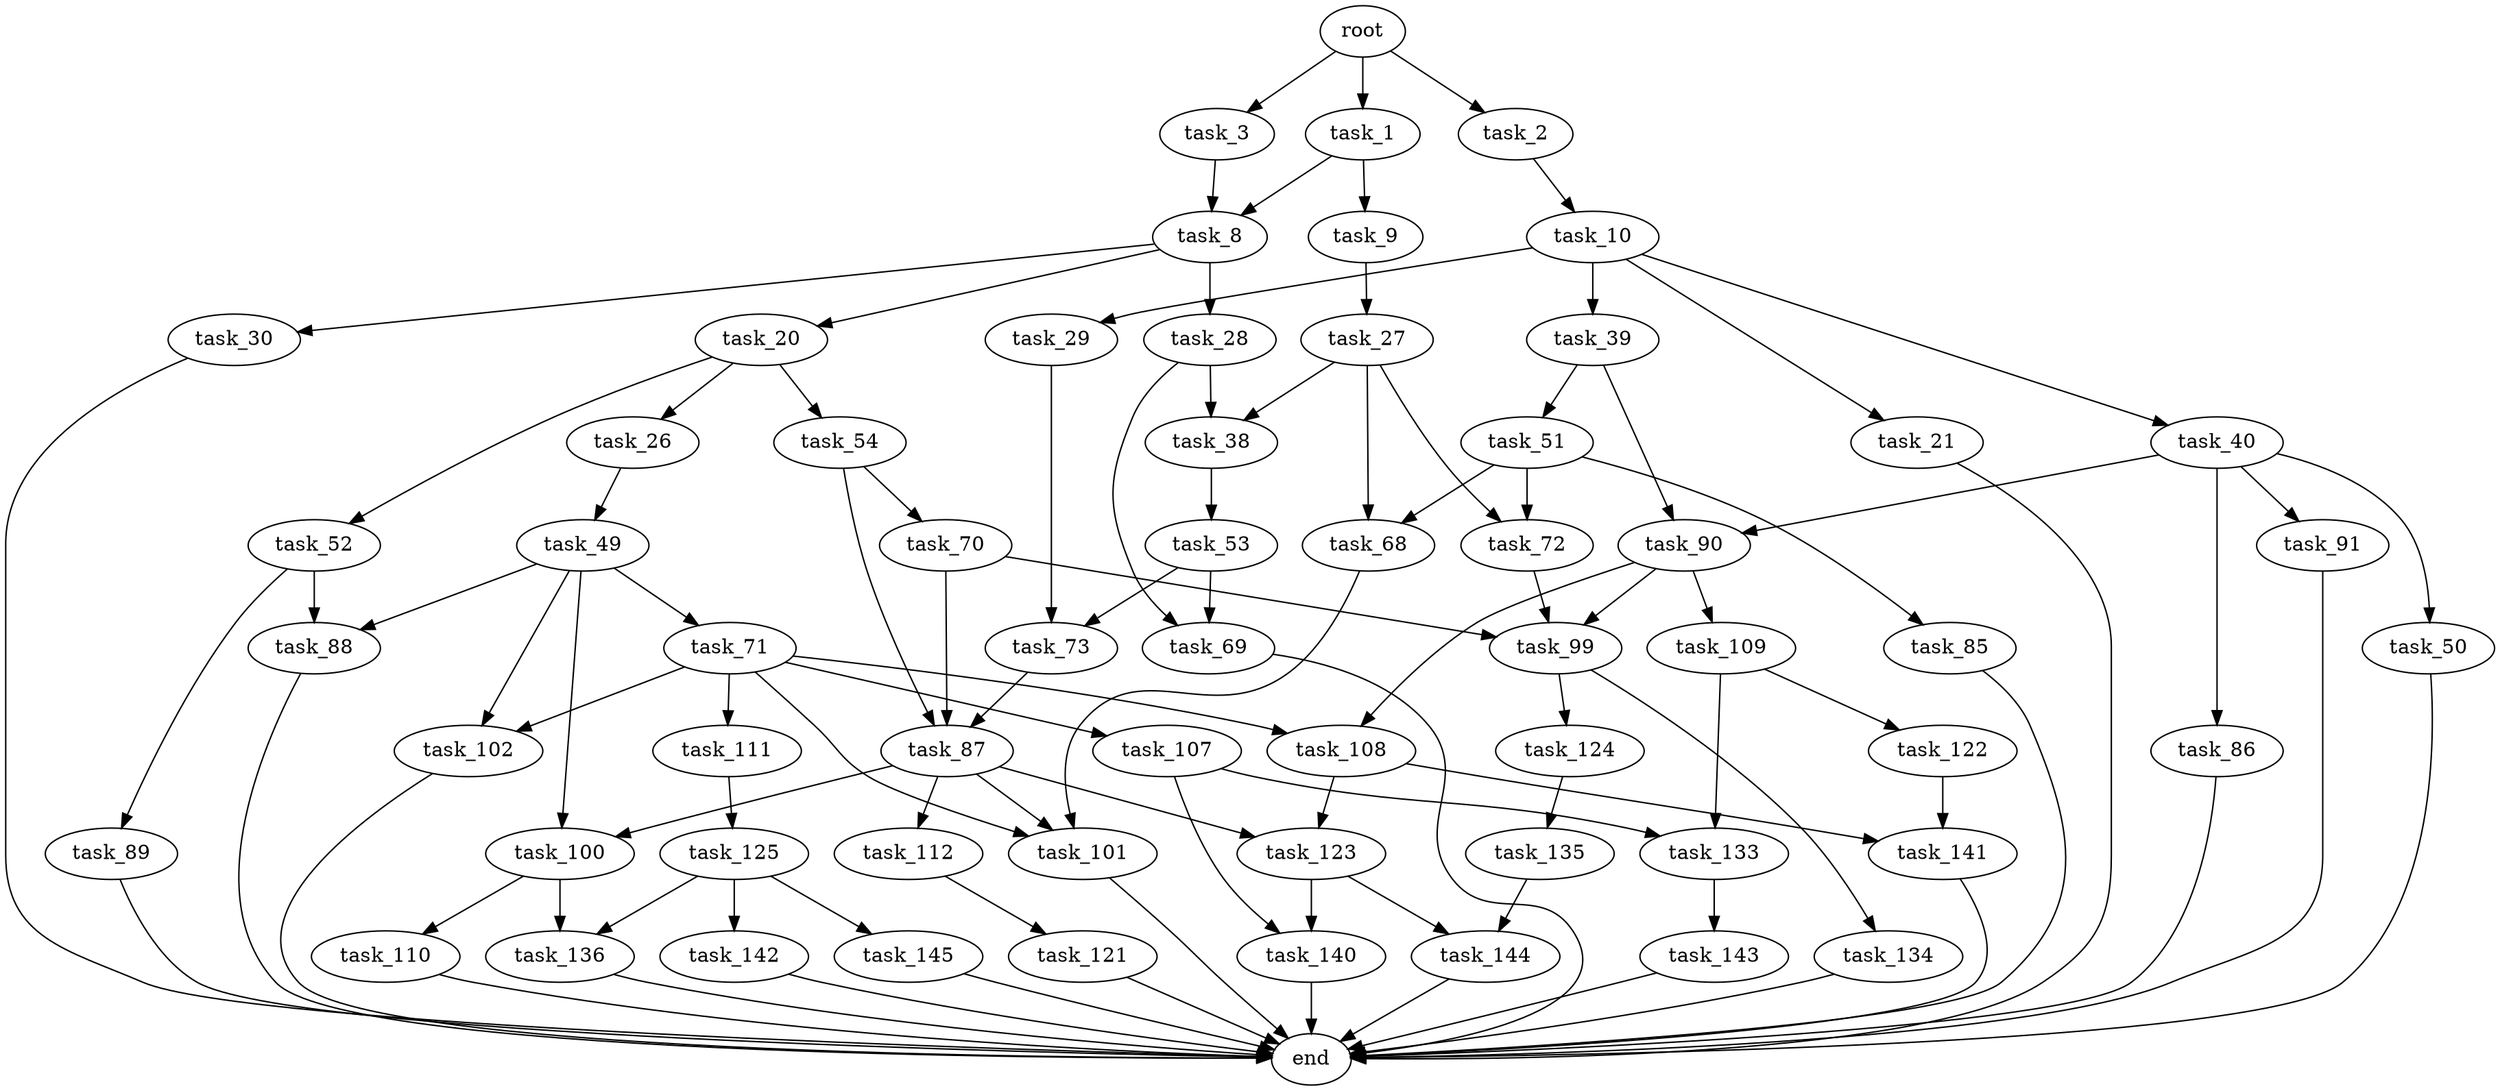 digraph G {
  root [size="0.000000"];
  task_1 [size="240186766842.000000"];
  task_2 [size="2148988711.000000"];
  task_3 [size="560006221683.000000"];
  task_8 [size="487355380489.000000"];
  task_9 [size="196281662999.000000"];
  task_10 [size="782757789696.000000"];
  task_20 [size="1073741824000.000000"];
  task_21 [size="417744508365.000000"];
  task_26 [size="7441255537.000000"];
  task_27 [size="159614048717.000000"];
  task_28 [size="40410185889.000000"];
  task_29 [size="231928233984.000000"];
  task_30 [size="92424948462.000000"];
  task_38 [size="7248165168.000000"];
  task_39 [size="782757789696.000000"];
  task_40 [size="28991029248.000000"];
  task_49 [size="782757789696.000000"];
  task_50 [size="68719476736.000000"];
  task_51 [size="368293445632.000000"];
  task_52 [size="281472270.000000"];
  task_53 [size="763444284306.000000"];
  task_54 [size="134217728000.000000"];
  task_68 [size="134217728000.000000"];
  task_69 [size="10144112096.000000"];
  task_70 [size="35579850167.000000"];
  task_71 [size="134217728000.000000"];
  task_72 [size="1777129704.000000"];
  task_73 [size="782757789696.000000"];
  task_85 [size="368293445632.000000"];
  task_86 [size="1073741824000.000000"];
  task_87 [size="201887304054.000000"];
  task_88 [size="995294657066.000000"];
  task_89 [size="368293445632.000000"];
  task_90 [size="782757789696.000000"];
  task_91 [size="2450533898.000000"];
  task_99 [size="169383169104.000000"];
  task_100 [size="368293445632.000000"];
  task_101 [size="83324765894.000000"];
  task_102 [size="782757789696.000000"];
  task_107 [size="17533429930.000000"];
  task_108 [size="92750077836.000000"];
  task_109 [size="2005027586.000000"];
  task_110 [size="6592815313.000000"];
  task_111 [size="864045127.000000"];
  task_112 [size="43214474049.000000"];
  task_121 [size="549755813888.000000"];
  task_122 [size="1073741824000.000000"];
  task_123 [size="9180552373.000000"];
  task_124 [size="119198092440.000000"];
  task_125 [size="18416232021.000000"];
  task_133 [size="368293445632.000000"];
  task_134 [size="5975077965.000000"];
  task_135 [size="223736666440.000000"];
  task_136 [size="470313482806.000000"];
  task_140 [size="7048731277.000000"];
  task_141 [size="68719476736.000000"];
  task_142 [size="4181801530.000000"];
  task_143 [size="8589934592.000000"];
  task_144 [size="883159473.000000"];
  task_145 [size="16024351093.000000"];
  end [size="0.000000"];

  root -> task_1 [size="1.000000"];
  root -> task_2 [size="1.000000"];
  root -> task_3 [size="1.000000"];
  task_1 -> task_8 [size="411041792.000000"];
  task_1 -> task_9 [size="411041792.000000"];
  task_2 -> task_10 [size="134217728.000000"];
  task_3 -> task_8 [size="679477248.000000"];
  task_8 -> task_20 [size="536870912.000000"];
  task_8 -> task_28 [size="536870912.000000"];
  task_8 -> task_30 [size="536870912.000000"];
  task_9 -> task_27 [size="679477248.000000"];
  task_10 -> task_21 [size="679477248.000000"];
  task_10 -> task_29 [size="679477248.000000"];
  task_10 -> task_39 [size="679477248.000000"];
  task_10 -> task_40 [size="679477248.000000"];
  task_20 -> task_26 [size="838860800.000000"];
  task_20 -> task_52 [size="838860800.000000"];
  task_20 -> task_54 [size="838860800.000000"];
  task_21 -> end [size="1.000000"];
  task_26 -> task_49 [size="411041792.000000"];
  task_27 -> task_38 [size="134217728.000000"];
  task_27 -> task_68 [size="134217728.000000"];
  task_27 -> task_72 [size="134217728.000000"];
  task_28 -> task_38 [size="679477248.000000"];
  task_28 -> task_69 [size="679477248.000000"];
  task_29 -> task_73 [size="301989888.000000"];
  task_30 -> end [size="1.000000"];
  task_38 -> task_53 [size="411041792.000000"];
  task_39 -> task_51 [size="679477248.000000"];
  task_39 -> task_90 [size="679477248.000000"];
  task_40 -> task_50 [size="75497472.000000"];
  task_40 -> task_86 [size="75497472.000000"];
  task_40 -> task_90 [size="75497472.000000"];
  task_40 -> task_91 [size="75497472.000000"];
  task_49 -> task_71 [size="679477248.000000"];
  task_49 -> task_88 [size="679477248.000000"];
  task_49 -> task_100 [size="679477248.000000"];
  task_49 -> task_102 [size="679477248.000000"];
  task_50 -> end [size="1.000000"];
  task_51 -> task_68 [size="411041792.000000"];
  task_51 -> task_72 [size="411041792.000000"];
  task_51 -> task_85 [size="411041792.000000"];
  task_52 -> task_88 [size="33554432.000000"];
  task_52 -> task_89 [size="33554432.000000"];
  task_53 -> task_69 [size="536870912.000000"];
  task_53 -> task_73 [size="536870912.000000"];
  task_54 -> task_70 [size="209715200.000000"];
  task_54 -> task_87 [size="209715200.000000"];
  task_68 -> task_101 [size="209715200.000000"];
  task_69 -> end [size="1.000000"];
  task_70 -> task_87 [size="838860800.000000"];
  task_70 -> task_99 [size="838860800.000000"];
  task_71 -> task_101 [size="209715200.000000"];
  task_71 -> task_102 [size="209715200.000000"];
  task_71 -> task_107 [size="209715200.000000"];
  task_71 -> task_108 [size="209715200.000000"];
  task_71 -> task_111 [size="209715200.000000"];
  task_72 -> task_99 [size="75497472.000000"];
  task_73 -> task_87 [size="679477248.000000"];
  task_85 -> end [size="1.000000"];
  task_86 -> end [size="1.000000"];
  task_87 -> task_100 [size="301989888.000000"];
  task_87 -> task_101 [size="301989888.000000"];
  task_87 -> task_112 [size="301989888.000000"];
  task_87 -> task_123 [size="301989888.000000"];
  task_88 -> end [size="1.000000"];
  task_89 -> end [size="1.000000"];
  task_90 -> task_99 [size="679477248.000000"];
  task_90 -> task_108 [size="679477248.000000"];
  task_90 -> task_109 [size="679477248.000000"];
  task_91 -> end [size="1.000000"];
  task_99 -> task_124 [size="134217728.000000"];
  task_99 -> task_134 [size="134217728.000000"];
  task_100 -> task_110 [size="411041792.000000"];
  task_100 -> task_136 [size="411041792.000000"];
  task_101 -> end [size="1.000000"];
  task_102 -> end [size="1.000000"];
  task_107 -> task_133 [size="411041792.000000"];
  task_107 -> task_140 [size="411041792.000000"];
  task_108 -> task_123 [size="75497472.000000"];
  task_108 -> task_141 [size="75497472.000000"];
  task_109 -> task_122 [size="75497472.000000"];
  task_109 -> task_133 [size="75497472.000000"];
  task_110 -> end [size="1.000000"];
  task_111 -> task_125 [size="33554432.000000"];
  task_112 -> task_121 [size="679477248.000000"];
  task_121 -> end [size="1.000000"];
  task_122 -> task_141 [size="838860800.000000"];
  task_123 -> task_140 [size="33554432.000000"];
  task_123 -> task_144 [size="33554432.000000"];
  task_124 -> task_135 [size="134217728.000000"];
  task_125 -> task_136 [size="301989888.000000"];
  task_125 -> task_142 [size="301989888.000000"];
  task_125 -> task_145 [size="301989888.000000"];
  task_133 -> task_143 [size="411041792.000000"];
  task_134 -> end [size="1.000000"];
  task_135 -> task_144 [size="301989888.000000"];
  task_136 -> end [size="1.000000"];
  task_140 -> end [size="1.000000"];
  task_141 -> end [size="1.000000"];
  task_142 -> end [size="1.000000"];
  task_143 -> end [size="1.000000"];
  task_144 -> end [size="1.000000"];
  task_145 -> end [size="1.000000"];
}
